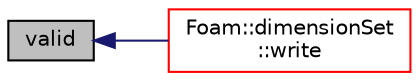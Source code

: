 digraph "valid"
{
  bgcolor="transparent";
  edge [fontname="Helvetica",fontsize="10",labelfontname="Helvetica",labelfontsize="10"];
  node [fontname="Helvetica",fontsize="10",shape=record];
  rankdir="LR";
  Node339 [label="valid",height=0.2,width=0.4,color="black", fillcolor="grey75", style="filled", fontcolor="black"];
  Node339 -> Node340 [dir="back",color="midnightblue",fontsize="10",style="solid",fontname="Helvetica"];
  Node340 [label="Foam::dimensionSet\l::write",height=0.2,width=0.4,color="red",URL="$a27477.html#affe73e770350e3df39b9ad05ea58da0e",tooltip="Write using provided units. "];
}
